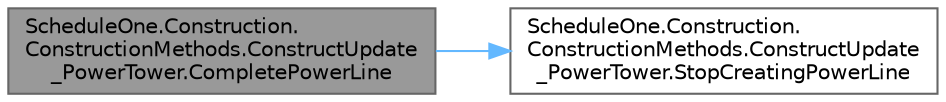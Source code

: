 digraph "ScheduleOne.Construction.ConstructionMethods.ConstructUpdate_PowerTower.CompletePowerLine"
{
 // LATEX_PDF_SIZE
  bgcolor="transparent";
  edge [fontname=Helvetica,fontsize=10,labelfontname=Helvetica,labelfontsize=10];
  node [fontname=Helvetica,fontsize=10,shape=box,height=0.2,width=0.4];
  rankdir="LR";
  Node1 [id="Node000001",label="ScheduleOne.Construction.\lConstructionMethods.ConstructUpdate\l_PowerTower.CompletePowerLine",height=0.2,width=0.4,color="gray40", fillcolor="grey60", style="filled", fontcolor="black",tooltip=" "];
  Node1 -> Node2 [id="edge1_Node000001_Node000002",color="steelblue1",style="solid",tooltip=" "];
  Node2 [id="Node000002",label="ScheduleOne.Construction.\lConstructionMethods.ConstructUpdate\l_PowerTower.StopCreatingPowerLine",height=0.2,width=0.4,color="grey40", fillcolor="white", style="filled",URL="$class_schedule_one_1_1_construction_1_1_construction_methods_1_1_construct_update___power_tower.html#ad1a3067f9310e4703b007e0492ece5c2",tooltip=" "];
}
